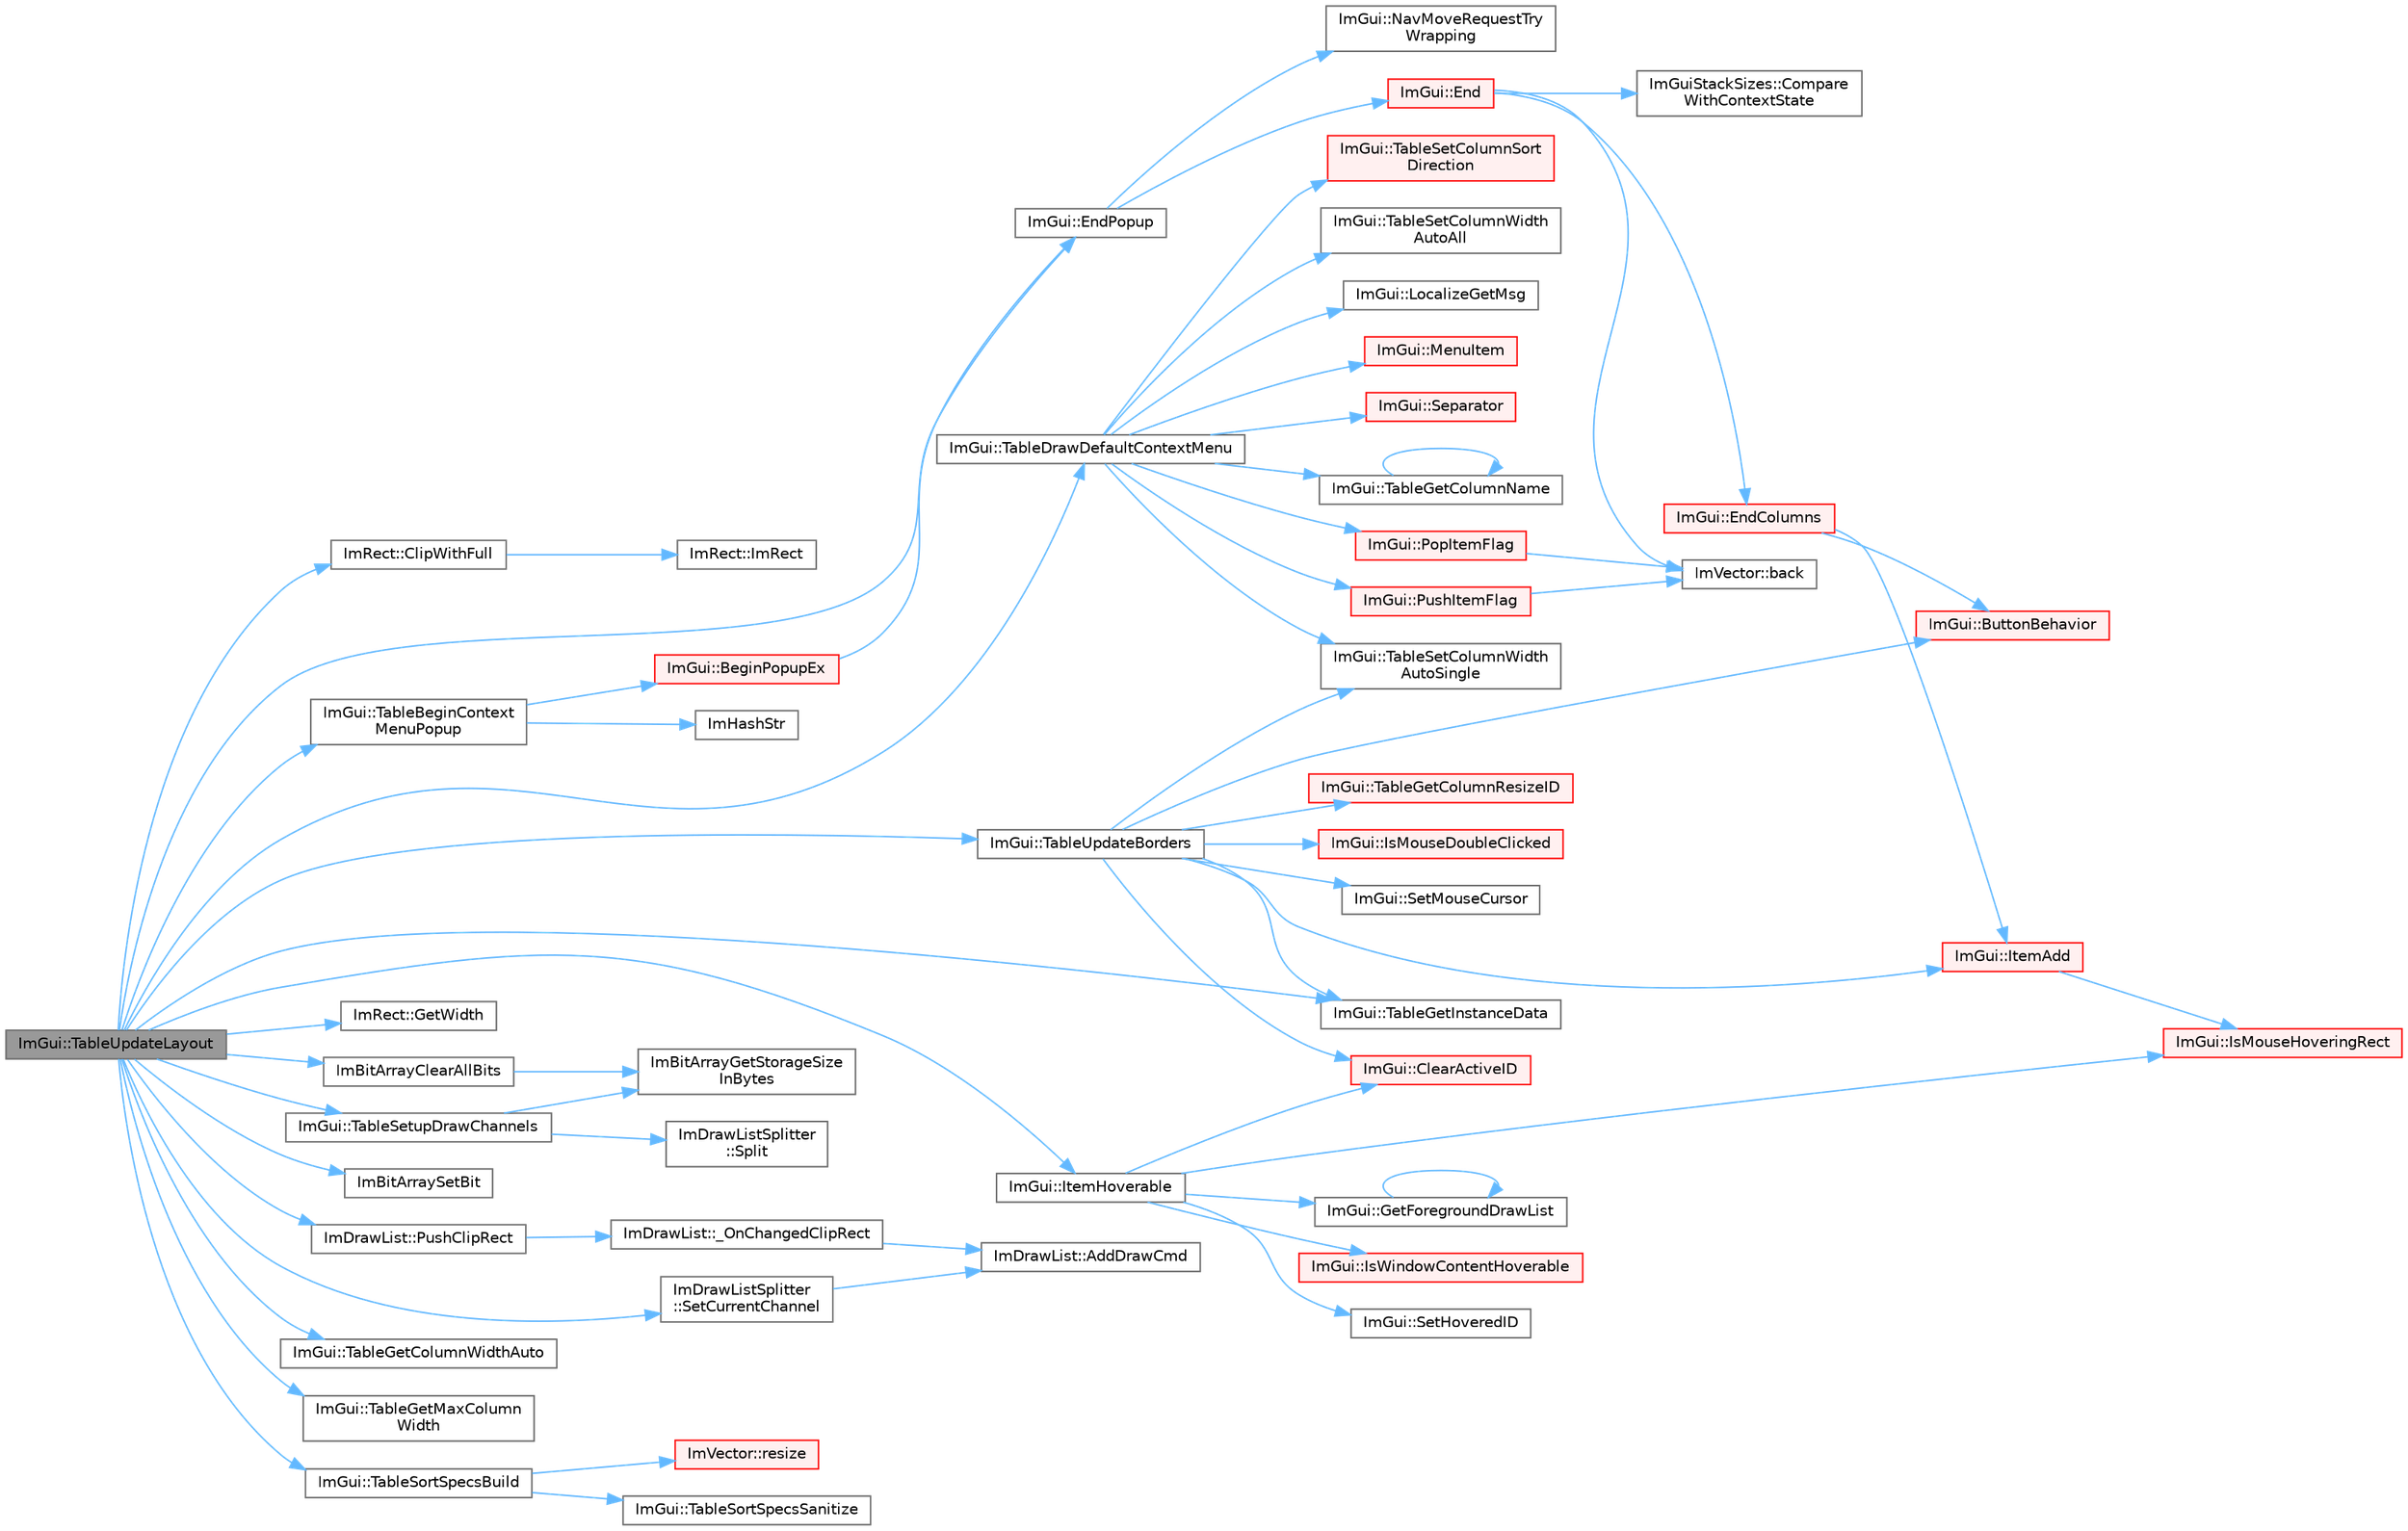 digraph "ImGui::TableUpdateLayout"
{
 // LATEX_PDF_SIZE
  bgcolor="transparent";
  edge [fontname=Helvetica,fontsize=10,labelfontname=Helvetica,labelfontsize=10];
  node [fontname=Helvetica,fontsize=10,shape=box,height=0.2,width=0.4];
  rankdir="LR";
  Node1 [id="Node000001",label="ImGui::TableUpdateLayout",height=0.2,width=0.4,color="gray40", fillcolor="grey60", style="filled", fontcolor="black",tooltip=" "];
  Node1 -> Node2 [id="edge1_Node000001_Node000002",color="steelblue1",style="solid",tooltip=" "];
  Node2 [id="Node000002",label="ImRect::ClipWithFull",height=0.2,width=0.4,color="grey40", fillcolor="white", style="filled",URL="$struct_im_rect.html#a32a5aaca4161b5ffa3f352d293a449ff",tooltip=" "];
  Node2 -> Node3 [id="edge2_Node000002_Node000003",color="steelblue1",style="solid",tooltip=" "];
  Node3 [id="Node000003",label="ImRect::ImRect",height=0.2,width=0.4,color="grey40", fillcolor="white", style="filled",URL="$struct_im_rect.html#a1e9548c8a334dfd32eaf4d399aa740e9",tooltip=" "];
  Node1 -> Node4 [id="edge3_Node000001_Node000004",color="steelblue1",style="solid",tooltip=" "];
  Node4 [id="Node000004",label="ImGui::EndPopup",height=0.2,width=0.4,color="grey40", fillcolor="white", style="filled",URL="$namespace_im_gui.html#aa6a9b5696f2ea7eed7683425fc77b8f2",tooltip=" "];
  Node4 -> Node5 [id="edge4_Node000004_Node000005",color="steelblue1",style="solid",tooltip=" "];
  Node5 [id="Node000005",label="ImGui::End",height=0.2,width=0.4,color="red", fillcolor="#FFF0F0", style="filled",URL="$namespace_im_gui.html#a5479d93794a004c67ceb6d13f37c8254",tooltip=" "];
  Node5 -> Node6 [id="edge5_Node000005_Node000006",color="steelblue1",style="solid",tooltip=" "];
  Node6 [id="Node000006",label="ImVector::back",height=0.2,width=0.4,color="grey40", fillcolor="white", style="filled",URL="$struct_im_vector.html#a2d80e87e81b1b01143c8d8be93e6fde1",tooltip=" "];
  Node5 -> Node7 [id="edge6_Node000005_Node000007",color="steelblue1",style="solid",tooltip=" "];
  Node7 [id="Node000007",label="ImGuiStackSizes::Compare\lWithContextState",height=0.2,width=0.4,color="grey40", fillcolor="white", style="filled",URL="$struct_im_gui_stack_sizes.html#a800d27777904276582b3a6d8c2cab961",tooltip=" "];
  Node5 -> Node8 [id="edge7_Node000005_Node000008",color="steelblue1",style="solid",tooltip=" "];
  Node8 [id="Node000008",label="ImGui::EndColumns",height=0.2,width=0.4,color="red", fillcolor="#FFF0F0", style="filled",URL="$namespace_im_gui.html#af93bed3bce5475fe4d525d744f16aa20",tooltip=" "];
  Node8 -> Node16 [id="edge8_Node000008_Node000016",color="steelblue1",style="solid",tooltip=" "];
  Node16 [id="Node000016",label="ImGui::ButtonBehavior",height=0.2,width=0.4,color="red", fillcolor="#FFF0F0", style="filled",URL="$namespace_im_gui.html#a65a4f18b1bc8ce0f351687922089f374",tooltip=" "];
  Node8 -> Node44 [id="edge9_Node000008_Node000044",color="steelblue1",style="solid",tooltip=" "];
  Node44 [id="Node000044",label="ImGui::ItemAdd",height=0.2,width=0.4,color="red", fillcolor="#FFF0F0", style="filled",URL="$namespace_im_gui.html#a5de8ecd4c80efdca1af7329a2a48121c",tooltip=" "];
  Node44 -> Node53 [id="edge10_Node000044_Node000053",color="steelblue1",style="solid",tooltip=" "];
  Node53 [id="Node000053",label="ImGui::IsMouseHoveringRect",height=0.2,width=0.4,color="red", fillcolor="#FFF0F0", style="filled",URL="$namespace_im_gui.html#ae0b8ea0e06c457316d6aed6c5b2a1c25",tooltip=" "];
  Node4 -> Node77 [id="edge11_Node000004_Node000077",color="steelblue1",style="solid",tooltip=" "];
  Node77 [id="Node000077",label="ImGui::NavMoveRequestTry\lWrapping",height=0.2,width=0.4,color="grey40", fillcolor="white", style="filled",URL="$namespace_im_gui.html#a95a9a1a5411cccb918fc29a0b0d3f953",tooltip=" "];
  Node1 -> Node78 [id="edge12_Node000001_Node000078",color="steelblue1",style="solid",tooltip=" "];
  Node78 [id="Node000078",label="ImRect::GetWidth",height=0.2,width=0.4,color="grey40", fillcolor="white", style="filled",URL="$struct_im_rect.html#afa75cb8491f20901c96166d17dcddac4",tooltip=" "];
  Node1 -> Node79 [id="edge13_Node000001_Node000079",color="steelblue1",style="solid",tooltip=" "];
  Node79 [id="Node000079",label="ImBitArrayClearAllBits",height=0.2,width=0.4,color="grey40", fillcolor="white", style="filled",URL="$imgui__internal_8h.html#a588b9a9472e2ba9d051f16b2c7c73f44",tooltip=" "];
  Node79 -> Node80 [id="edge14_Node000079_Node000080",color="steelblue1",style="solid",tooltip=" "];
  Node80 [id="Node000080",label="ImBitArrayGetStorageSize\lInBytes",height=0.2,width=0.4,color="grey40", fillcolor="white", style="filled",URL="$imgui__internal_8h.html#afa514da2ff9ab03ce4fa8c390d99bb63",tooltip=" "];
  Node1 -> Node81 [id="edge15_Node000001_Node000081",color="steelblue1",style="solid",tooltip=" "];
  Node81 [id="Node000081",label="ImBitArraySetBit",height=0.2,width=0.4,color="grey40", fillcolor="white", style="filled",URL="$imgui__internal_8h.html#a1ae2766a00f274b81a06cc5f0b5bd3ab",tooltip=" "];
  Node1 -> Node82 [id="edge16_Node000001_Node000082",color="steelblue1",style="solid",tooltip=" "];
  Node82 [id="Node000082",label="ImGui::ItemHoverable",height=0.2,width=0.4,color="grey40", fillcolor="white", style="filled",URL="$namespace_im_gui.html#a1d7304e335dbe35c4d97b67854111ed2",tooltip=" "];
  Node82 -> Node83 [id="edge17_Node000082_Node000083",color="steelblue1",style="solid",tooltip=" "];
  Node83 [id="Node000083",label="ImGui::ClearActiveID",height=0.2,width=0.4,color="red", fillcolor="#FFF0F0", style="filled",URL="$namespace_im_gui.html#a17ff60ad1e2669130ac38a04d16eb354",tooltip=" "];
  Node82 -> Node52 [id="edge18_Node000082_Node000052",color="steelblue1",style="solid",tooltip=" "];
  Node52 [id="Node000052",label="ImGui::GetForegroundDrawList",height=0.2,width=0.4,color="grey40", fillcolor="white", style="filled",URL="$namespace_im_gui.html#a718d48e3636f9df63e4820d0fef34e78",tooltip=" "];
  Node52 -> Node52 [id="edge19_Node000052_Node000052",color="steelblue1",style="solid",tooltip=" "];
  Node82 -> Node53 [id="edge20_Node000082_Node000053",color="steelblue1",style="solid",tooltip=" "];
  Node82 -> Node86 [id="edge21_Node000082_Node000086",color="steelblue1",style="solid",tooltip=" "];
  Node86 [id="Node000086",label="ImGui::IsWindowContentHoverable",height=0.2,width=0.4,color="red", fillcolor="#FFF0F0", style="filled",URL="$namespace_im_gui.html#ab3095c274afa3c3d73e1d5cae190f469",tooltip=" "];
  Node82 -> Node88 [id="edge22_Node000082_Node000088",color="steelblue1",style="solid",tooltip=" "];
  Node88 [id="Node000088",label="ImGui::SetHoveredID",height=0.2,width=0.4,color="grey40", fillcolor="white", style="filled",URL="$namespace_im_gui.html#aba1f0c75d6f98702e6b02eb1bc30d915",tooltip=" "];
  Node1 -> Node39 [id="edge23_Node000001_Node000039",color="steelblue1",style="solid",tooltip=" "];
  Node39 [id="Node000039",label="ImDrawList::PushClipRect",height=0.2,width=0.4,color="grey40", fillcolor="white", style="filled",URL="$struct_im_draw_list.html#a608a9d9a83715ba87dced8321ed64329",tooltip=" "];
  Node39 -> Node40 [id="edge24_Node000039_Node000040",color="steelblue1",style="solid",tooltip=" "];
  Node40 [id="Node000040",label="ImDrawList::_OnChangedClipRect",height=0.2,width=0.4,color="grey40", fillcolor="white", style="filled",URL="$struct_im_draw_list.html#a8e51ddbe1f9732bc271ce807bec23f54",tooltip=" "];
  Node40 -> Node15 [id="edge25_Node000040_Node000015",color="steelblue1",style="solid",tooltip=" "];
  Node15 [id="Node000015",label="ImDrawList::AddDrawCmd",height=0.2,width=0.4,color="grey40", fillcolor="white", style="filled",URL="$struct_im_draw_list.html#a846714bb0321c6f1f908767abc8559e6",tooltip=" "];
  Node1 -> Node42 [id="edge26_Node000001_Node000042",color="steelblue1",style="solid",tooltip=" "];
  Node42 [id="Node000042",label="ImDrawListSplitter\l::SetCurrentChannel",height=0.2,width=0.4,color="grey40", fillcolor="white", style="filled",URL="$struct_im_draw_list_splitter.html#ad3797b0755caa07f3d69a9e3566eb0e5",tooltip=" "];
  Node42 -> Node15 [id="edge27_Node000042_Node000015",color="steelblue1",style="solid",tooltip=" "];
  Node1 -> Node89 [id="edge28_Node000001_Node000089",color="steelblue1",style="solid",tooltip=" "];
  Node89 [id="Node000089",label="ImGui::TableBeginContext\lMenuPopup",height=0.2,width=0.4,color="grey40", fillcolor="white", style="filled",URL="$namespace_im_gui.html#ac5ffd2621218c244f701317f9086e6ff",tooltip=" "];
  Node89 -> Node90 [id="edge29_Node000089_Node000090",color="steelblue1",style="solid",tooltip=" "];
  Node90 [id="Node000090",label="ImGui::BeginPopupEx",height=0.2,width=0.4,color="red", fillcolor="#FFF0F0", style="filled",URL="$namespace_im_gui.html#a89da3a22300e8293257b6cfdf1b83b7a",tooltip=" "];
  Node90 -> Node4 [id="edge30_Node000090_Node000004",color="steelblue1",style="solid",tooltip=" "];
  Node89 -> Node32 [id="edge31_Node000089_Node000032",color="steelblue1",style="solid",tooltip=" "];
  Node32 [id="Node000032",label="ImHashStr",height=0.2,width=0.4,color="grey40", fillcolor="white", style="filled",URL="$imgui_8cpp.html#ab6659b5d67f7a3369e099ce890e12223",tooltip=" "];
  Node1 -> Node145 [id="edge32_Node000001_Node000145",color="steelblue1",style="solid",tooltip=" "];
  Node145 [id="Node000145",label="ImGui::TableDrawDefaultContextMenu",height=0.2,width=0.4,color="grey40", fillcolor="white", style="filled",URL="$namespace_im_gui.html#affbabc4a2c721b20ab7106d62be19385",tooltip=" "];
  Node145 -> Node146 [id="edge33_Node000145_Node000146",color="steelblue1",style="solid",tooltip=" "];
  Node146 [id="Node000146",label="ImGui::LocalizeGetMsg",height=0.2,width=0.4,color="grey40", fillcolor="white", style="filled",URL="$namespace_im_gui.html#a0560d8edbeb9985eda5334d2f01a6fad",tooltip=" "];
  Node145 -> Node147 [id="edge34_Node000145_Node000147",color="steelblue1",style="solid",tooltip=" "];
  Node147 [id="Node000147",label="ImGui::MenuItem",height=0.2,width=0.4,color="red", fillcolor="#FFF0F0", style="filled",URL="$namespace_im_gui.html#aa1bae511ca47478998693a9d8c84f2e6",tooltip=" "];
  Node145 -> Node159 [id="edge35_Node000145_Node000159",color="steelblue1",style="solid",tooltip=" "];
  Node159 [id="Node000159",label="ImGui::PopItemFlag",height=0.2,width=0.4,color="red", fillcolor="#FFF0F0", style="filled",URL="$namespace_im_gui.html#aa93281155e1dd23715dbd384e91edc6b",tooltip=" "];
  Node159 -> Node6 [id="edge36_Node000159_Node000006",color="steelblue1",style="solid",tooltip=" "];
  Node145 -> Node164 [id="edge37_Node000145_Node000164",color="steelblue1",style="solid",tooltip=" "];
  Node164 [id="Node000164",label="ImGui::PushItemFlag",height=0.2,width=0.4,color="red", fillcolor="#FFF0F0", style="filled",URL="$namespace_im_gui.html#ac7301f6378333f6d17f47823eed9e00a",tooltip=" "];
  Node164 -> Node6 [id="edge38_Node000164_Node000006",color="steelblue1",style="solid",tooltip=" "];
  Node145 -> Node193 [id="edge39_Node000145_Node000193",color="steelblue1",style="solid",tooltip=" "];
  Node193 [id="Node000193",label="ImGui::Separator",height=0.2,width=0.4,color="red", fillcolor="#FFF0F0", style="filled",URL="$namespace_im_gui.html#a191123597a5084d003c8beac7eeb029e",tooltip=" "];
  Node145 -> Node195 [id="edge40_Node000145_Node000195",color="steelblue1",style="solid",tooltip=" "];
  Node195 [id="Node000195",label="ImGui::TableGetColumnName",height=0.2,width=0.4,color="grey40", fillcolor="white", style="filled",URL="$namespace_im_gui.html#a38ddf97e72be7278e6661d7db3055526",tooltip=" "];
  Node195 -> Node195 [id="edge41_Node000195_Node000195",color="steelblue1",style="solid",tooltip=" "];
  Node145 -> Node196 [id="edge42_Node000145_Node000196",color="steelblue1",style="solid",tooltip=" "];
  Node196 [id="Node000196",label="ImGui::TableSetColumnSort\lDirection",height=0.2,width=0.4,color="red", fillcolor="#FFF0F0", style="filled",URL="$namespace_im_gui.html#a5db8b6e07ea254b0a63e064a64847b99",tooltip=" "];
  Node145 -> Node198 [id="edge43_Node000145_Node000198",color="steelblue1",style="solid",tooltip=" "];
  Node198 [id="Node000198",label="ImGui::TableSetColumnWidth\lAutoAll",height=0.2,width=0.4,color="grey40", fillcolor="white", style="filled",URL="$namespace_im_gui.html#a772b157564e3624de66e0f86b0ed3f37",tooltip=" "];
  Node145 -> Node199 [id="edge44_Node000145_Node000199",color="steelblue1",style="solid",tooltip=" "];
  Node199 [id="Node000199",label="ImGui::TableSetColumnWidth\lAutoSingle",height=0.2,width=0.4,color="grey40", fillcolor="white", style="filled",URL="$namespace_im_gui.html#a7db13485f1945070e9de98facafe7e1d",tooltip=" "];
  Node1 -> Node200 [id="edge45_Node000001_Node000200",color="steelblue1",style="solid",tooltip=" "];
  Node200 [id="Node000200",label="ImGui::TableGetColumnWidthAuto",height=0.2,width=0.4,color="grey40", fillcolor="white", style="filled",URL="$namespace_im_gui.html#adb37a5d79b71507de590924cd53e1e62",tooltip=" "];
  Node1 -> Node201 [id="edge46_Node000001_Node000201",color="steelblue1",style="solid",tooltip=" "];
  Node201 [id="Node000201",label="ImGui::TableGetInstanceData",height=0.2,width=0.4,color="grey40", fillcolor="white", style="filled",URL="$namespace_im_gui.html#aaf5b122b1f088db308b44508c240b05f",tooltip=" "];
  Node1 -> Node202 [id="edge47_Node000001_Node000202",color="steelblue1",style="solid",tooltip=" "];
  Node202 [id="Node000202",label="ImGui::TableGetMaxColumn\lWidth",height=0.2,width=0.4,color="grey40", fillcolor="white", style="filled",URL="$namespace_im_gui.html#acd435c37aed7c3aa11eb71a8dee09e78",tooltip=" "];
  Node1 -> Node203 [id="edge48_Node000001_Node000203",color="steelblue1",style="solid",tooltip=" "];
  Node203 [id="Node000203",label="ImGui::TableSetupDrawChannels",height=0.2,width=0.4,color="grey40", fillcolor="white", style="filled",URL="$namespace_im_gui.html#aa15ef562cd5d5166e9774472fc6d10c6",tooltip=" "];
  Node203 -> Node80 [id="edge49_Node000203_Node000080",color="steelblue1",style="solid",tooltip=" "];
  Node203 -> Node43 [id="edge50_Node000203_Node000043",color="steelblue1",style="solid",tooltip=" "];
  Node43 [id="Node000043",label="ImDrawListSplitter\l::Split",height=0.2,width=0.4,color="grey40", fillcolor="white", style="filled",URL="$struct_im_draw_list_splitter.html#aa491c5b1e10b2f5340e7db4949d31255",tooltip=" "];
  Node1 -> Node204 [id="edge51_Node000001_Node000204",color="steelblue1",style="solid",tooltip=" "];
  Node204 [id="Node000204",label="ImGui::TableSortSpecsBuild",height=0.2,width=0.4,color="grey40", fillcolor="white", style="filled",URL="$namespace_im_gui.html#a045bb5e3e5947c10260a4889b50e3e35",tooltip=" "];
  Node204 -> Node31 [id="edge52_Node000204_Node000031",color="steelblue1",style="solid",tooltip=" "];
  Node31 [id="Node000031",label="ImVector::resize",height=0.2,width=0.4,color="red", fillcolor="#FFF0F0", style="filled",URL="$struct_im_vector.html#ac371dd62e56ae486b1a5038cf07eee56",tooltip=" "];
  Node204 -> Node205 [id="edge53_Node000204_Node000205",color="steelblue1",style="solid",tooltip=" "];
  Node205 [id="Node000205",label="ImGui::TableSortSpecsSanitize",height=0.2,width=0.4,color="grey40", fillcolor="white", style="filled",URL="$namespace_im_gui.html#a8c143be9781a6262c69019c7b6a03f22",tooltip=" "];
  Node1 -> Node206 [id="edge54_Node000001_Node000206",color="steelblue1",style="solid",tooltip=" "];
  Node206 [id="Node000206",label="ImGui::TableUpdateBorders",height=0.2,width=0.4,color="grey40", fillcolor="white", style="filled",URL="$namespace_im_gui.html#a339483446800bd4c7d2e4f5683e21de0",tooltip=" "];
  Node206 -> Node16 [id="edge55_Node000206_Node000016",color="steelblue1",style="solid",tooltip=" "];
  Node206 -> Node83 [id="edge56_Node000206_Node000083",color="steelblue1",style="solid",tooltip=" "];
  Node206 -> Node207 [id="edge57_Node000206_Node000207",color="steelblue1",style="solid",tooltip=" "];
  Node207 [id="Node000207",label="ImGui::IsMouseDoubleClicked",height=0.2,width=0.4,color="red", fillcolor="#FFF0F0", style="filled",URL="$namespace_im_gui.html#a2cc28f85bd97eecf708ce78c11761fb9",tooltip=" "];
  Node206 -> Node44 [id="edge58_Node000206_Node000044",color="steelblue1",style="solid",tooltip=" "];
  Node206 -> Node214 [id="edge59_Node000206_Node000214",color="steelblue1",style="solid",tooltip=" "];
  Node214 [id="Node000214",label="ImGui::SetMouseCursor",height=0.2,width=0.4,color="grey40", fillcolor="white", style="filled",URL="$namespace_im_gui.html#aca3237fd4efa0af7fc6b4eff6494dfce",tooltip=" "];
  Node206 -> Node215 [id="edge60_Node000206_Node000215",color="steelblue1",style="solid",tooltip=" "];
  Node215 [id="Node000215",label="ImGui::TableGetColumnResizeID",height=0.2,width=0.4,color="red", fillcolor="#FFF0F0", style="filled",URL="$namespace_im_gui.html#a8d0d01eaf47b69df551d98e8ce3fc86d",tooltip=" "];
  Node206 -> Node201 [id="edge61_Node000206_Node000201",color="steelblue1",style="solid",tooltip=" "];
  Node206 -> Node199 [id="edge62_Node000206_Node000199",color="steelblue1",style="solid",tooltip=" "];
}
